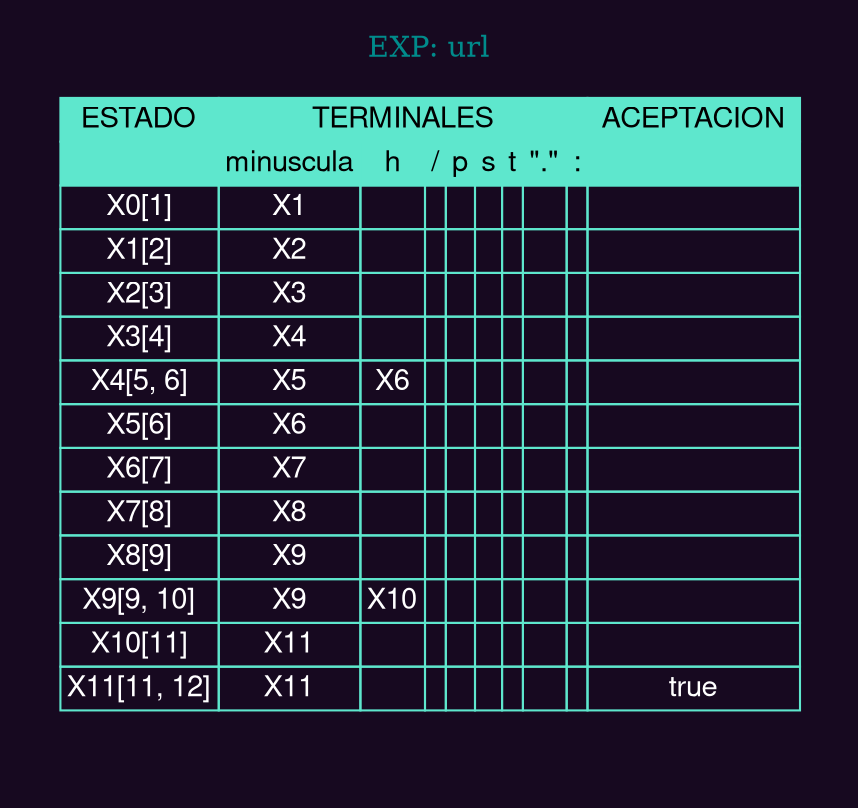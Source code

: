 digraph G {

    fontcolor="cyan4"
    bgcolor="#170920"
    node [fontname="Helvetica,Arial,sans-serif", shape=none, ordering="in"]
    label=" "

    subgraph cluster01{
        color="#170920"
        label="EXP: url"
        n0 [label = <
                <table border="0" cellspacing="0" cellborder="1" color="#5ee7cd">
                    <tr>
                    <td  align="center" bgcolor="#5ee7cd"><font color="black"> ESTADO </font></td>
                    <td  colspan="8" align="center" bgcolor="#5ee7cd"><font color="black"> TERMINALES </font></td>
                    <td  align="center" bgcolor="#5ee7cd"><font color="black"> ACEPTACION </font></td>
                    </tr>
                    <tr>
                    <td  align="center" bgcolor="#5ee7cd"><font color="black">  </font></td>
                    <td  align="center" bgcolor="#5ee7cd"><font color="black">minuscula</font></td>
                    <td  align="center" bgcolor="#5ee7cd"><font color="black">h</font></td>
                    <td  align="center" bgcolor="#5ee7cd"><font color="black">/</font></td>
                    <td  align="center" bgcolor="#5ee7cd"><font color="black">p</font></td>
                    <td  align="center" bgcolor="#5ee7cd"><font color="black">s</font></td>
                    <td  align="center" bgcolor="#5ee7cd"><font color="black">t</font></td>
                    <td  align="center" bgcolor="#5ee7cd"><font color="black">"."</font></td>
                    <td  align="center" bgcolor="#5ee7cd"><font color="black">:</font></td>
                    <td  align="center" bgcolor="#5ee7cd"><font color="black">  </font></td>
                    </tr>
<tr>
                    <td><font color="white" align="center">X0[1]</font></td>
                    <td align="center"><font color="white">X1</font></td>
                    <td align="center"><font color="white"> </font></td>
                    <td align="center"><font color="white"> </font></td>
                    <td align="center"><font color="white"> </font></td>
                    <td align="center"><font color="white"> </font></td>
                    <td align="center"><font color="white"> </font></td>
                    <td align="center"><font color="white"> </font></td>
                    <td align="center"><font color="white"> </font></td>
                    <td ><font color="white" align="center"> </font></td>
                    </tr><tr>
                    <td><font color="white" align="center">X1[2]</font></td>
                    <td align="center"><font color="white">X2</font></td>
                    <td align="center"><font color="white"> </font></td>
                    <td align="center"><font color="white"> </font></td>
                    <td align="center"><font color="white"> </font></td>
                    <td align="center"><font color="white"> </font></td>
                    <td align="center"><font color="white"> </font></td>
                    <td align="center"><font color="white"> </font></td>
                    <td align="center"><font color="white"> </font></td>
                    <td ><font color="white" align="center"> </font></td>
                    </tr><tr>
                    <td><font color="white" align="center">X2[3]</font></td>
                    <td align="center"><font color="white">X3</font></td>
                    <td align="center"><font color="white"> </font></td>
                    <td align="center"><font color="white"> </font></td>
                    <td align="center"><font color="white"> </font></td>
                    <td align="center"><font color="white"> </font></td>
                    <td align="center"><font color="white"> </font></td>
                    <td align="center"><font color="white"> </font></td>
                    <td align="center"><font color="white"> </font></td>
                    <td ><font color="white" align="center"> </font></td>
                    </tr><tr>
                    <td><font color="white" align="center">X3[4]</font></td>
                    <td align="center"><font color="white">X4</font></td>
                    <td align="center"><font color="white"> </font></td>
                    <td align="center"><font color="white"> </font></td>
                    <td align="center"><font color="white"> </font></td>
                    <td align="center"><font color="white"> </font></td>
                    <td align="center"><font color="white"> </font></td>
                    <td align="center"><font color="white"> </font></td>
                    <td align="center"><font color="white"> </font></td>
                    <td ><font color="white" align="center"> </font></td>
                    </tr><tr>
                    <td><font color="white" align="center">X4[5, 6]</font></td>
                    <td align="center"><font color="white">X5</font></td>
                    <td align="center"><font color="white">X6</font></td>
                    <td align="center"><font color="white"> </font></td>
                    <td align="center"><font color="white"> </font></td>
                    <td align="center"><font color="white"> </font></td>
                    <td align="center"><font color="white"> </font></td>
                    <td align="center"><font color="white"> </font></td>
                    <td align="center"><font color="white"> </font></td>
                    <td ><font color="white" align="center"> </font></td>
                    </tr><tr>
                    <td><font color="white" align="center">X5[6]</font></td>
                    <td align="center"><font color="white">X6</font></td>
                    <td align="center"><font color="white"> </font></td>
                    <td align="center"><font color="white"> </font></td>
                    <td align="center"><font color="white"> </font></td>
                    <td align="center"><font color="white"> </font></td>
                    <td align="center"><font color="white"> </font></td>
                    <td align="center"><font color="white"> </font></td>
                    <td align="center"><font color="white"> </font></td>
                    <td ><font color="white" align="center"> </font></td>
                    </tr><tr>
                    <td><font color="white" align="center">X6[7]</font></td>
                    <td align="center"><font color="white">X7</font></td>
                    <td align="center"><font color="white"> </font></td>
                    <td align="center"><font color="white"> </font></td>
                    <td align="center"><font color="white"> </font></td>
                    <td align="center"><font color="white"> </font></td>
                    <td align="center"><font color="white"> </font></td>
                    <td align="center"><font color="white"> </font></td>
                    <td align="center"><font color="white"> </font></td>
                    <td ><font color="white" align="center"> </font></td>
                    </tr><tr>
                    <td><font color="white" align="center">X7[8]</font></td>
                    <td align="center"><font color="white">X8</font></td>
                    <td align="center"><font color="white"> </font></td>
                    <td align="center"><font color="white"> </font></td>
                    <td align="center"><font color="white"> </font></td>
                    <td align="center"><font color="white"> </font></td>
                    <td align="center"><font color="white"> </font></td>
                    <td align="center"><font color="white"> </font></td>
                    <td align="center"><font color="white"> </font></td>
                    <td ><font color="white" align="center"> </font></td>
                    </tr><tr>
                    <td><font color="white" align="center">X8[9]</font></td>
                    <td align="center"><font color="white">X9</font></td>
                    <td align="center"><font color="white"> </font></td>
                    <td align="center"><font color="white"> </font></td>
                    <td align="center"><font color="white"> </font></td>
                    <td align="center"><font color="white"> </font></td>
                    <td align="center"><font color="white"> </font></td>
                    <td align="center"><font color="white"> </font></td>
                    <td align="center"><font color="white"> </font></td>
                    <td ><font color="white" align="center"> </font></td>
                    </tr><tr>
                    <td><font color="white" align="center">X9[9, 10]</font></td>
                    <td align="center"><font color="white">X9</font></td>
                    <td align="center"><font color="white">X10</font></td>
                    <td align="center"><font color="white"> </font></td>
                    <td align="center"><font color="white"> </font></td>
                    <td align="center"><font color="white"> </font></td>
                    <td align="center"><font color="white"> </font></td>
                    <td align="center"><font color="white"> </font></td>
                    <td align="center"><font color="white"> </font></td>
                    <td ><font color="white" align="center"> </font></td>
                    </tr><tr>
                    <td><font color="white" align="center">X10[11]</font></td>
                    <td align="center"><font color="white">X11</font></td>
                    <td align="center"><font color="white"> </font></td>
                    <td align="center"><font color="white"> </font></td>
                    <td align="center"><font color="white"> </font></td>
                    <td align="center"><font color="white"> </font></td>
                    <td align="center"><font color="white"> </font></td>
                    <td align="center"><font color="white"> </font></td>
                    <td align="center"><font color="white"> </font></td>
                    <td ><font color="white" align="center"> </font></td>
                    </tr><tr>
                    <td><font color="white" align="center">X11[11, 12]</font></td>
                    <td align="center"><font color="white">X11</font></td>
                    <td align="center"><font color="white"> </font></td>
                    <td align="center"><font color="white"> </font></td>
                    <td align="center"><font color="white"> </font></td>
                    <td align="center"><font color="white"> </font></td>
                    <td align="center"><font color="white"> </font></td>
                    <td align="center"><font color="white"> </font></td>
                    <td align="center"><font color="white"> </font></td>
                    <td ><font color="white" align="center">true</font></td>
                    </tr>                </table>
        > ] ; 
    }
}
